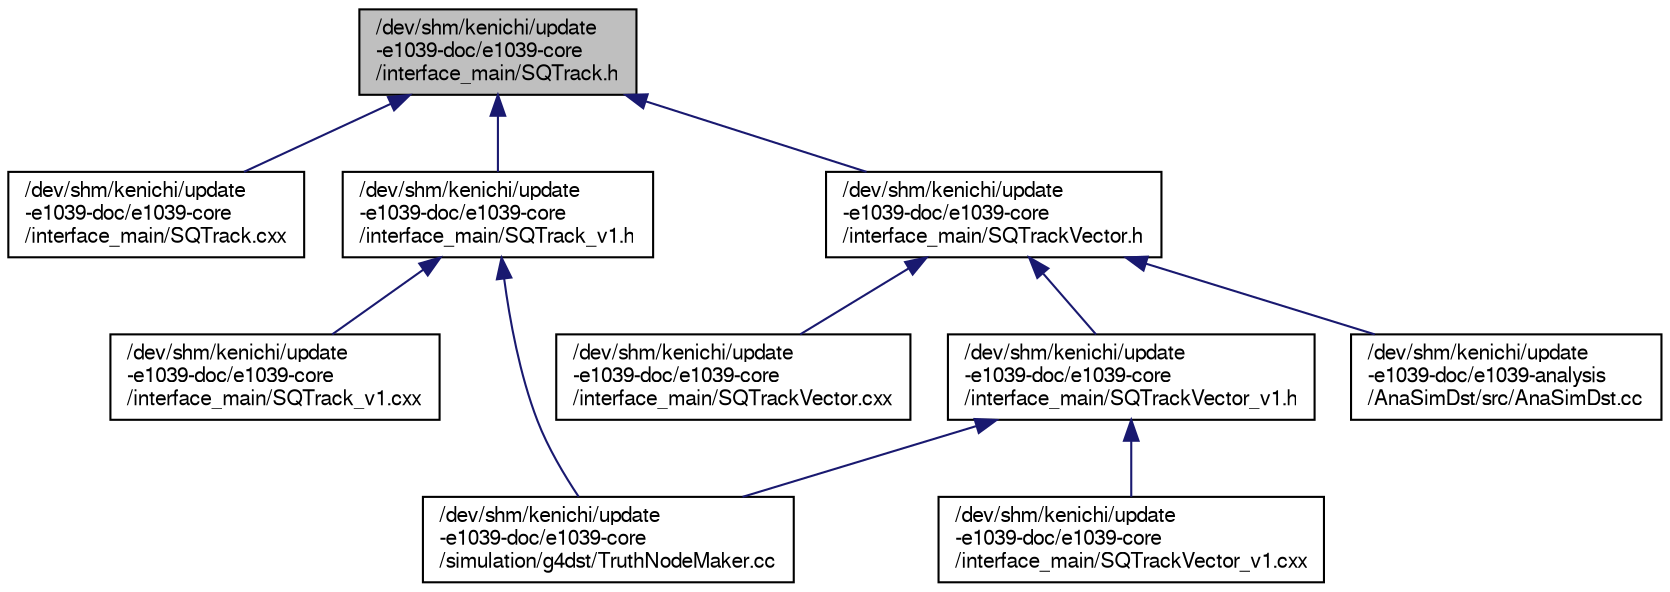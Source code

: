 digraph "/dev/shm/kenichi/update-e1039-doc/e1039-core/interface_main/SQTrack.h"
{
  bgcolor="transparent";
  edge [fontname="FreeSans",fontsize="10",labelfontname="FreeSans",labelfontsize="10"];
  node [fontname="FreeSans",fontsize="10",shape=record];
  Node1 [label="/dev/shm/kenichi/update\l-e1039-doc/e1039-core\l/interface_main/SQTrack.h",height=0.2,width=0.4,color="black", fillcolor="grey75", style="filled" fontcolor="black"];
  Node1 -> Node2 [dir="back",color="midnightblue",fontsize="10",style="solid",fontname="FreeSans"];
  Node2 [label="/dev/shm/kenichi/update\l-e1039-doc/e1039-core\l/interface_main/SQTrack.cxx",height=0.2,width=0.4,color="black",URL="$dc/d59/SQTrack_8cxx.html"];
  Node1 -> Node3 [dir="back",color="midnightblue",fontsize="10",style="solid",fontname="FreeSans"];
  Node3 [label="/dev/shm/kenichi/update\l-e1039-doc/e1039-core\l/interface_main/SQTrack_v1.h",height=0.2,width=0.4,color="black",URL="$da/dcb/SQTrack__v1_8h.html"];
  Node3 -> Node4 [dir="back",color="midnightblue",fontsize="10",style="solid",fontname="FreeSans"];
  Node4 [label="/dev/shm/kenichi/update\l-e1039-doc/e1039-core\l/interface_main/SQTrack_v1.cxx",height=0.2,width=0.4,color="black",URL="$db/d7e/SQTrack__v1_8cxx.html"];
  Node3 -> Node5 [dir="back",color="midnightblue",fontsize="10",style="solid",fontname="FreeSans"];
  Node5 [label="/dev/shm/kenichi/update\l-e1039-doc/e1039-core\l/simulation/g4dst/TruthNodeMaker.cc",height=0.2,width=0.4,color="black",URL="$df/da0/TruthNodeMaker_8cc.html"];
  Node1 -> Node6 [dir="back",color="midnightblue",fontsize="10",style="solid",fontname="FreeSans"];
  Node6 [label="/dev/shm/kenichi/update\l-e1039-doc/e1039-core\l/interface_main/SQTrackVector.h",height=0.2,width=0.4,color="black",URL="$d9/d7f/SQTrackVector_8h.html"];
  Node6 -> Node7 [dir="back",color="midnightblue",fontsize="10",style="solid",fontname="FreeSans"];
  Node7 [label="/dev/shm/kenichi/update\l-e1039-doc/e1039-core\l/interface_main/SQTrackVector.cxx",height=0.2,width=0.4,color="black",URL="$df/da6/SQTrackVector_8cxx.html"];
  Node6 -> Node8 [dir="back",color="midnightblue",fontsize="10",style="solid",fontname="FreeSans"];
  Node8 [label="/dev/shm/kenichi/update\l-e1039-doc/e1039-core\l/interface_main/SQTrackVector_v1.h",height=0.2,width=0.4,color="black",URL="$d1/d59/SQTrackVector__v1_8h.html"];
  Node8 -> Node9 [dir="back",color="midnightblue",fontsize="10",style="solid",fontname="FreeSans"];
  Node9 [label="/dev/shm/kenichi/update\l-e1039-doc/e1039-core\l/interface_main/SQTrackVector_v1.cxx",height=0.2,width=0.4,color="black",URL="$d1/d80/SQTrackVector__v1_8cxx.html"];
  Node8 -> Node5 [dir="back",color="midnightblue",fontsize="10",style="solid",fontname="FreeSans"];
  Node6 -> Node10 [dir="back",color="midnightblue",fontsize="10",style="solid",fontname="FreeSans"];
  Node10 [label="/dev/shm/kenichi/update\l-e1039-doc/e1039-analysis\l/AnaSimDst/src/AnaSimDst.cc",height=0.2,width=0.4,color="black",URL="$d4/db3/AnaSimDst_8cc.html"];
}
